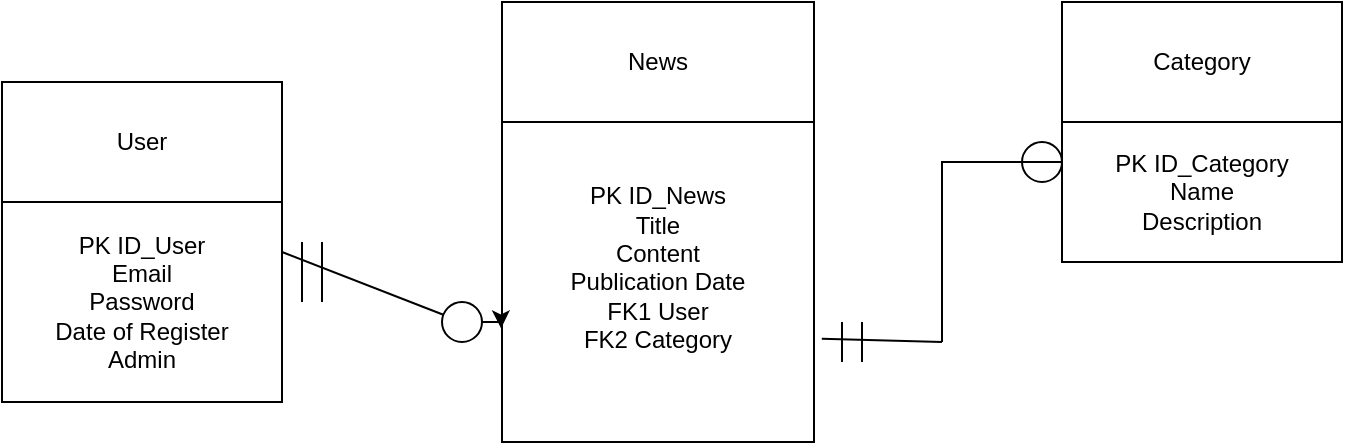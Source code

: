 <mxfile version="24.2.5" type="device">
  <diagram name="Página-1" id="J1kE1jurr3mjiwWZRuXu">
    <mxGraphModel dx="1009" dy="573" grid="1" gridSize="10" guides="1" tooltips="1" connect="1" arrows="1" fold="1" page="1" pageScale="1" pageWidth="827" pageHeight="1169" math="0" shadow="0">
      <root>
        <mxCell id="0" />
        <mxCell id="1" parent="0" />
        <mxCell id="VWZkrmGNgomc8ggMUIlt-5" value="News" style="rounded=0;whiteSpace=wrap;html=1;" parent="1" vertex="1">
          <mxGeometry x="340" y="70" width="156" height="60" as="geometry" />
        </mxCell>
        <mxCell id="VWZkrmGNgomc8ggMUIlt-6" value="&lt;div&gt;PK ID_News&lt;/div&gt;&lt;div&gt;Title&lt;/div&gt;&lt;div&gt;Content&lt;/div&gt;&lt;div&gt;Publication Date&lt;/div&gt;&lt;div&gt;FK1 User&lt;br&gt;&lt;/div&gt;&lt;div&gt;FK2 Category&lt;br&gt;&lt;/div&gt;&lt;div&gt;&lt;br&gt;&lt;/div&gt;" style="rounded=0;whiteSpace=wrap;html=1;" parent="1" vertex="1">
          <mxGeometry x="340" y="130" width="156" height="160" as="geometry" />
        </mxCell>
        <mxCell id="VWZkrmGNgomc8ggMUIlt-9" value="Category" style="rounded=0;whiteSpace=wrap;html=1;" parent="1" vertex="1">
          <mxGeometry x="620" y="70" width="140" height="60" as="geometry" />
        </mxCell>
        <mxCell id="VWZkrmGNgomc8ggMUIlt-10" value="&lt;div&gt;PK ID_Category&lt;/div&gt;&lt;div&gt;Name&lt;/div&gt;&lt;div&gt;Description&lt;br&gt;&lt;/div&gt;" style="rounded=0;whiteSpace=wrap;html=1;" parent="1" vertex="1">
          <mxGeometry x="620" y="130" width="140" height="70" as="geometry" />
        </mxCell>
        <mxCell id="VWZkrmGNgomc8ggMUIlt-11" value="User" style="rounded=0;whiteSpace=wrap;html=1;" parent="1" vertex="1">
          <mxGeometry x="90" y="110" width="140" height="60" as="geometry" />
        </mxCell>
        <mxCell id="VWZkrmGNgomc8ggMUIlt-12" value="&lt;div&gt;PK ID_User&lt;/div&gt;&lt;div&gt;Email&lt;/div&gt;&lt;div&gt;Password&lt;/div&gt;&lt;div&gt;Date of Register&lt;br&gt;&lt;/div&gt;&lt;div&gt;Admin&lt;/div&gt;" style="rounded=0;whiteSpace=wrap;html=1;" parent="1" vertex="1">
          <mxGeometry x="90" y="170" width="140" height="100" as="geometry" />
        </mxCell>
        <mxCell id="VWZkrmGNgomc8ggMUIlt-14" value="" style="endArrow=none;html=1;rounded=0;" parent="1" edge="1">
          <mxGeometry width="50" height="50" relative="1" as="geometry">
            <mxPoint x="510" y="250" as="sourcePoint" />
            <mxPoint x="510" y="230" as="targetPoint" />
            <Array as="points" />
          </mxGeometry>
        </mxCell>
        <mxCell id="VWZkrmGNgomc8ggMUIlt-17" value="" style="endArrow=none;html=1;rounded=0;" parent="1" edge="1">
          <mxGeometry width="50" height="50" relative="1" as="geometry">
            <mxPoint x="520" y="250" as="sourcePoint" />
            <mxPoint x="520" y="230" as="targetPoint" />
            <Array as="points">
              <mxPoint x="520" y="230" />
            </Array>
          </mxGeometry>
        </mxCell>
        <mxCell id="VWZkrmGNgomc8ggMUIlt-19" value="" style="endArrow=none;html=1;rounded=0;exitX=1.025;exitY=0.677;exitDx=0;exitDy=0;exitPerimeter=0;" parent="1" source="VWZkrmGNgomc8ggMUIlt-6" edge="1">
          <mxGeometry width="50" height="50" relative="1" as="geometry">
            <mxPoint x="500" y="238" as="sourcePoint" />
            <mxPoint x="560" y="240" as="targetPoint" />
            <Array as="points" />
          </mxGeometry>
        </mxCell>
        <mxCell id="VWZkrmGNgomc8ggMUIlt-18" value="" style="ellipse;whiteSpace=wrap;html=1;aspect=fixed;" parent="1" vertex="1">
          <mxGeometry x="600" y="140" width="20" height="20" as="geometry" />
        </mxCell>
        <mxCell id="VWZkrmGNgomc8ggMUIlt-21" value="" style="endArrow=none;html=1;rounded=0;entryX=1;entryY=0.5;entryDx=0;entryDy=0;" parent="1" target="VWZkrmGNgomc8ggMUIlt-18" edge="1">
          <mxGeometry width="50" height="50" relative="1" as="geometry">
            <mxPoint x="560" y="240" as="sourcePoint" />
            <mxPoint x="580" y="130" as="targetPoint" />
            <Array as="points">
              <mxPoint x="560" y="150" />
            </Array>
          </mxGeometry>
        </mxCell>
        <mxCell id="VWZkrmGNgomc8ggMUIlt-23" value="" style="ellipse;whiteSpace=wrap;html=1;aspect=fixed;" parent="1" vertex="1">
          <mxGeometry x="310" y="220" width="20" height="20" as="geometry" />
        </mxCell>
        <mxCell id="AJxAClDKUVzNGmlDarn7-4" value="" style="endArrow=none;html=1;rounded=0;exitX=1;exitY=0.25;exitDx=0;exitDy=0;" edge="1" parent="1" source="VWZkrmGNgomc8ggMUIlt-12" target="VWZkrmGNgomc8ggMUIlt-23">
          <mxGeometry width="50" height="50" relative="1" as="geometry">
            <mxPoint x="250" y="210" as="sourcePoint" />
            <mxPoint x="300" y="160" as="targetPoint" />
          </mxGeometry>
        </mxCell>
        <mxCell id="AJxAClDKUVzNGmlDarn7-5" style="edgeStyle=orthogonalEdgeStyle;rounded=0;orthogonalLoop=1;jettySize=auto;html=1;exitX=1;exitY=0.5;exitDx=0;exitDy=0;entryX=-0.003;entryY=0.645;entryDx=0;entryDy=0;entryPerimeter=0;" edge="1" parent="1" source="VWZkrmGNgomc8ggMUIlt-23" target="VWZkrmGNgomc8ggMUIlt-6">
          <mxGeometry relative="1" as="geometry" />
        </mxCell>
        <mxCell id="AJxAClDKUVzNGmlDarn7-6" value="" style="endArrow=none;html=1;rounded=0;" edge="1" parent="1">
          <mxGeometry width="50" height="50" relative="1" as="geometry">
            <mxPoint x="250" y="220" as="sourcePoint" />
            <mxPoint x="250" y="190" as="targetPoint" />
          </mxGeometry>
        </mxCell>
        <mxCell id="AJxAClDKUVzNGmlDarn7-8" value="" style="endArrow=none;html=1;rounded=0;" edge="1" parent="1">
          <mxGeometry width="50" height="50" relative="1" as="geometry">
            <mxPoint x="240" y="220" as="sourcePoint" />
            <mxPoint x="240" y="190" as="targetPoint" />
          </mxGeometry>
        </mxCell>
      </root>
    </mxGraphModel>
  </diagram>
</mxfile>
